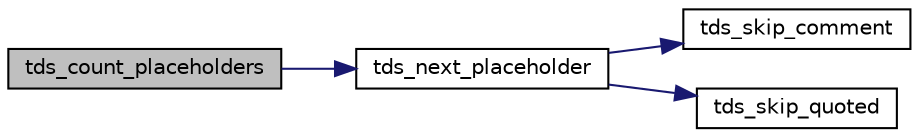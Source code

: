 digraph "tds_count_placeholders"
{
 // LATEX_PDF_SIZE
  edge [fontname="Helvetica",fontsize="10",labelfontname="Helvetica",labelfontsize="10"];
  node [fontname="Helvetica",fontsize="10",shape=record];
  rankdir="LR";
  Node1 [label="tds_count_placeholders",height=0.2,width=0.4,color="black", fillcolor="grey75", style="filled", fontcolor="black",tooltip="Count the number of placeholders ('?') in a query."];
  Node1 -> Node2 [color="midnightblue",fontsize="10",style="solid",fontname="Helvetica"];
  Node2 [label="tds_next_placeholder",height=0.2,width=0.4,color="black", fillcolor="white", style="filled",URL="$a00563.html#ga6455b2991afbf7da90270787f2059d31",tooltip="Get position of next placeholder."];
  Node2 -> Node3 [color="midnightblue",fontsize="10",style="solid",fontname="Helvetica"];
  Node3 [label="tds_skip_comment",height=0.2,width=0.4,color="black", fillcolor="white", style="filled",URL="$a00563.html#gaac7347ba9380d77d726648b85e9fab8f",tooltip="Skip a comment in a query."];
  Node2 -> Node4 [color="midnightblue",fontsize="10",style="solid",fontname="Helvetica"];
  Node4 [label="tds_skip_quoted",height=0.2,width=0.4,color="black", fillcolor="white", style="filled",URL="$a00563.html#ga5dbe51ce9533218f2da23f69ff63dda4",tooltip="Skip quoting string (like 'sfsf', \"dflkdj\" or [dfkjd])"];
}
